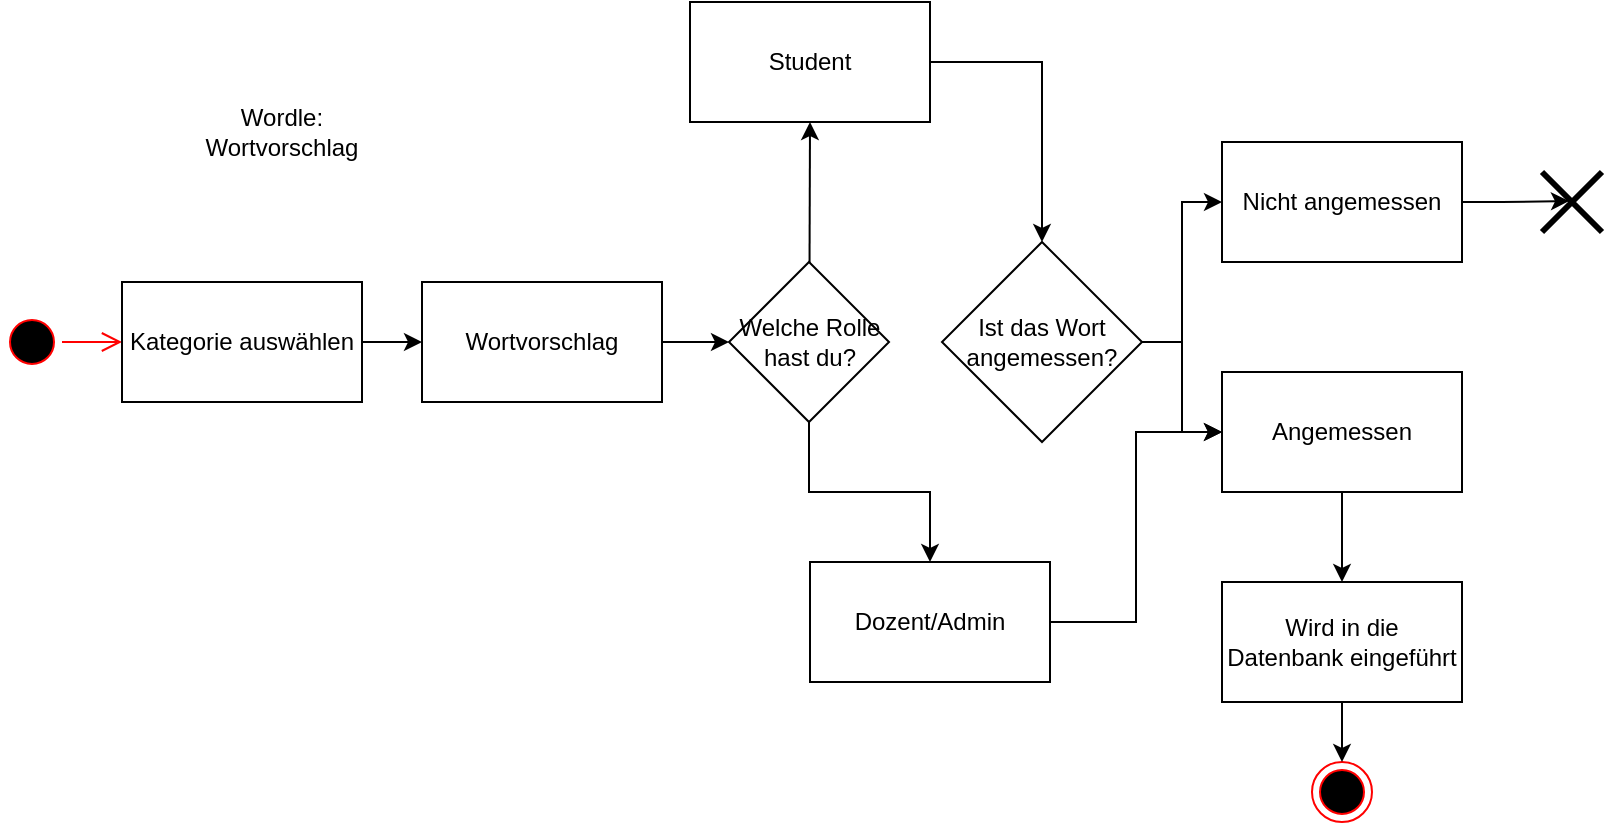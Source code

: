 <mxfile version="28.2.7">
  <diagram name="Seite-1" id="f-AFV52rXj74pXr9HuNW">
    <mxGraphModel dx="1025" dy="554" grid="1" gridSize="10" guides="1" tooltips="1" connect="1" arrows="1" fold="1" page="1" pageScale="1" pageWidth="827" pageHeight="1169" math="0" shadow="0">
      <root>
        <mxCell id="0" />
        <mxCell id="1" parent="0" />
        <mxCell id="S3zQOg2S29CKQ1_tgFm6-25" style="edgeStyle=orthogonalEdgeStyle;rounded=0;orthogonalLoop=1;jettySize=auto;html=1;entryX=0;entryY=0.5;entryDx=0;entryDy=0;" edge="1" parent="1" source="S3zQOg2S29CKQ1_tgFm6-1" target="S3zQOg2S29CKQ1_tgFm6-24">
          <mxGeometry relative="1" as="geometry" />
        </mxCell>
        <mxCell id="S3zQOg2S29CKQ1_tgFm6-1" value="Wortvorschlag" style="rounded=0;whiteSpace=wrap;html=1;" vertex="1" parent="1">
          <mxGeometry x="220" y="250" width="120" height="60" as="geometry" />
        </mxCell>
        <mxCell id="S3zQOg2S29CKQ1_tgFm6-2" value="Wordle: Wortvorschlag" style="text;html=1;whiteSpace=wrap;strokeColor=none;fillColor=none;align=center;verticalAlign=middle;rounded=0;" vertex="1" parent="1">
          <mxGeometry x="90" y="160" width="120" height="30" as="geometry" />
        </mxCell>
        <mxCell id="S3zQOg2S29CKQ1_tgFm6-3" value="" style="endArrow=classic;html=1;rounded=0;exitX=0.5;exitY=1;exitDx=0;exitDy=0;entryX=0.5;entryY=1;entryDx=0;entryDy=0;" edge="1" parent="1" source="S3zQOg2S29CKQ1_tgFm6-24" target="S3zQOg2S29CKQ1_tgFm6-27">
          <mxGeometry width="50" height="50" relative="1" as="geometry">
            <mxPoint x="416" y="270" as="sourcePoint" />
            <mxPoint x="396" y="280" as="targetPoint" />
            <Array as="points" />
          </mxGeometry>
        </mxCell>
        <mxCell id="S3zQOg2S29CKQ1_tgFm6-4" value="" style="ellipse;html=1;shape=endState;fillColor=#000000;strokeColor=#ff0000;" vertex="1" parent="1">
          <mxGeometry x="665" y="490" width="30" height="30" as="geometry" />
        </mxCell>
        <mxCell id="S3zQOg2S29CKQ1_tgFm6-5" value="" style="ellipse;html=1;shape=startState;fillColor=#000000;strokeColor=#ff0000;" vertex="1" parent="1">
          <mxGeometry x="10" y="265" width="30" height="30" as="geometry" />
        </mxCell>
        <mxCell id="S3zQOg2S29CKQ1_tgFm6-6" value="" style="edgeStyle=orthogonalEdgeStyle;html=1;verticalAlign=bottom;endArrow=open;endSize=8;strokeColor=#ff0000;rounded=0;entryX=0;entryY=0.5;entryDx=0;entryDy=0;" edge="1" source="S3zQOg2S29CKQ1_tgFm6-5" parent="1" target="S3zQOg2S29CKQ1_tgFm6-8">
          <mxGeometry relative="1" as="geometry">
            <mxPoint x="170" y="280" as="targetPoint" />
          </mxGeometry>
        </mxCell>
        <mxCell id="S3zQOg2S29CKQ1_tgFm6-11" style="edgeStyle=orthogonalEdgeStyle;rounded=0;orthogonalLoop=1;jettySize=auto;html=1;entryX=0;entryY=0.5;entryDx=0;entryDy=0;" edge="1" parent="1" source="S3zQOg2S29CKQ1_tgFm6-7" target="S3zQOg2S29CKQ1_tgFm6-10">
          <mxGeometry relative="1" as="geometry" />
        </mxCell>
        <mxCell id="S3zQOg2S29CKQ1_tgFm6-13" style="edgeStyle=orthogonalEdgeStyle;rounded=0;orthogonalLoop=1;jettySize=auto;html=1;entryX=0;entryY=0.5;entryDx=0;entryDy=0;" edge="1" parent="1" source="S3zQOg2S29CKQ1_tgFm6-7" target="S3zQOg2S29CKQ1_tgFm6-12">
          <mxGeometry relative="1" as="geometry" />
        </mxCell>
        <mxCell id="S3zQOg2S29CKQ1_tgFm6-7" value="Ist das Wort angemessen?" style="rhombus;whiteSpace=wrap;html=1;" vertex="1" parent="1">
          <mxGeometry x="480" y="230" width="100" height="100" as="geometry" />
        </mxCell>
        <mxCell id="S3zQOg2S29CKQ1_tgFm6-8" value="Kategorie auswählen" style="rounded=0;whiteSpace=wrap;html=1;" vertex="1" parent="1">
          <mxGeometry x="70" y="250" width="120" height="60" as="geometry" />
        </mxCell>
        <mxCell id="S3zQOg2S29CKQ1_tgFm6-9" value="" style="endArrow=classic;html=1;rounded=0;exitX=1;exitY=0.5;exitDx=0;exitDy=0;entryX=0;entryY=0.5;entryDx=0;entryDy=0;" edge="1" parent="1" source="S3zQOg2S29CKQ1_tgFm6-8" target="S3zQOg2S29CKQ1_tgFm6-1">
          <mxGeometry width="50" height="50" relative="1" as="geometry">
            <mxPoint x="360" y="270" as="sourcePoint" />
            <mxPoint x="410" y="220" as="targetPoint" />
          </mxGeometry>
        </mxCell>
        <mxCell id="S3zQOg2S29CKQ1_tgFm6-10" value="Nicht angemessen" style="rounded=0;whiteSpace=wrap;html=1;" vertex="1" parent="1">
          <mxGeometry x="620" y="180" width="120" height="60" as="geometry" />
        </mxCell>
        <mxCell id="S3zQOg2S29CKQ1_tgFm6-21" style="edgeStyle=orthogonalEdgeStyle;rounded=0;orthogonalLoop=1;jettySize=auto;html=1;entryX=0.5;entryY=0;entryDx=0;entryDy=0;" edge="1" parent="1" source="S3zQOg2S29CKQ1_tgFm6-12" target="S3zQOg2S29CKQ1_tgFm6-20">
          <mxGeometry relative="1" as="geometry" />
        </mxCell>
        <mxCell id="S3zQOg2S29CKQ1_tgFm6-12" value="Angemessen" style="rounded=0;whiteSpace=wrap;html=1;" vertex="1" parent="1">
          <mxGeometry x="620" y="295" width="120" height="60" as="geometry" />
        </mxCell>
        <mxCell id="S3zQOg2S29CKQ1_tgFm6-18" value="" style="shape=umlDestroy;whiteSpace=wrap;html=1;strokeWidth=3;targetShapes=umlLifeline;" vertex="1" parent="1">
          <mxGeometry x="780" y="195" width="30" height="30" as="geometry" />
        </mxCell>
        <mxCell id="S3zQOg2S29CKQ1_tgFm6-19" style="edgeStyle=orthogonalEdgeStyle;rounded=0;orthogonalLoop=1;jettySize=auto;html=1;entryX=0.45;entryY=0.483;entryDx=0;entryDy=0;entryPerimeter=0;" edge="1" parent="1" source="S3zQOg2S29CKQ1_tgFm6-10" target="S3zQOg2S29CKQ1_tgFm6-18">
          <mxGeometry relative="1" as="geometry" />
        </mxCell>
        <mxCell id="S3zQOg2S29CKQ1_tgFm6-22" style="edgeStyle=orthogonalEdgeStyle;rounded=0;orthogonalLoop=1;jettySize=auto;html=1;" edge="1" parent="1" source="S3zQOg2S29CKQ1_tgFm6-20" target="S3zQOg2S29CKQ1_tgFm6-4">
          <mxGeometry relative="1" as="geometry" />
        </mxCell>
        <mxCell id="S3zQOg2S29CKQ1_tgFm6-20" value="Wird in die Datenbank eingeführt" style="rounded=0;whiteSpace=wrap;html=1;" vertex="1" parent="1">
          <mxGeometry x="620" y="400" width="120" height="60" as="geometry" />
        </mxCell>
        <mxCell id="S3zQOg2S29CKQ1_tgFm6-29" style="edgeStyle=orthogonalEdgeStyle;rounded=0;orthogonalLoop=1;jettySize=auto;html=1;entryX=0.5;entryY=0;entryDx=0;entryDy=0;" edge="1" parent="1" source="S3zQOg2S29CKQ1_tgFm6-24" target="S3zQOg2S29CKQ1_tgFm6-26">
          <mxGeometry relative="1" as="geometry" />
        </mxCell>
        <mxCell id="S3zQOg2S29CKQ1_tgFm6-24" value="Welche Rolle hast du?" style="rhombus;whiteSpace=wrap;html=1;" vertex="1" parent="1">
          <mxGeometry x="373.5" y="240" width="80" height="80" as="geometry" />
        </mxCell>
        <mxCell id="S3zQOg2S29CKQ1_tgFm6-30" style="edgeStyle=orthogonalEdgeStyle;rounded=0;orthogonalLoop=1;jettySize=auto;html=1;exitX=1;exitY=0.5;exitDx=0;exitDy=0;entryX=0;entryY=0.5;entryDx=0;entryDy=0;" edge="1" parent="1" source="S3zQOg2S29CKQ1_tgFm6-26" target="S3zQOg2S29CKQ1_tgFm6-12">
          <mxGeometry relative="1" as="geometry" />
        </mxCell>
        <mxCell id="S3zQOg2S29CKQ1_tgFm6-26" value="Dozent/Admin" style="rounded=0;whiteSpace=wrap;html=1;" vertex="1" parent="1">
          <mxGeometry x="414" y="390" width="120" height="60" as="geometry" />
        </mxCell>
        <mxCell id="S3zQOg2S29CKQ1_tgFm6-28" style="edgeStyle=orthogonalEdgeStyle;rounded=0;orthogonalLoop=1;jettySize=auto;html=1;exitX=1;exitY=0.5;exitDx=0;exitDy=0;" edge="1" parent="1" source="S3zQOg2S29CKQ1_tgFm6-27" target="S3zQOg2S29CKQ1_tgFm6-7">
          <mxGeometry relative="1" as="geometry">
            <mxPoint x="480" y="150" as="sourcePoint" />
          </mxGeometry>
        </mxCell>
        <mxCell id="S3zQOg2S29CKQ1_tgFm6-27" value="Student" style="rounded=0;whiteSpace=wrap;html=1;" vertex="1" parent="1">
          <mxGeometry x="354" y="110" width="120" height="60" as="geometry" />
        </mxCell>
      </root>
    </mxGraphModel>
  </diagram>
</mxfile>
